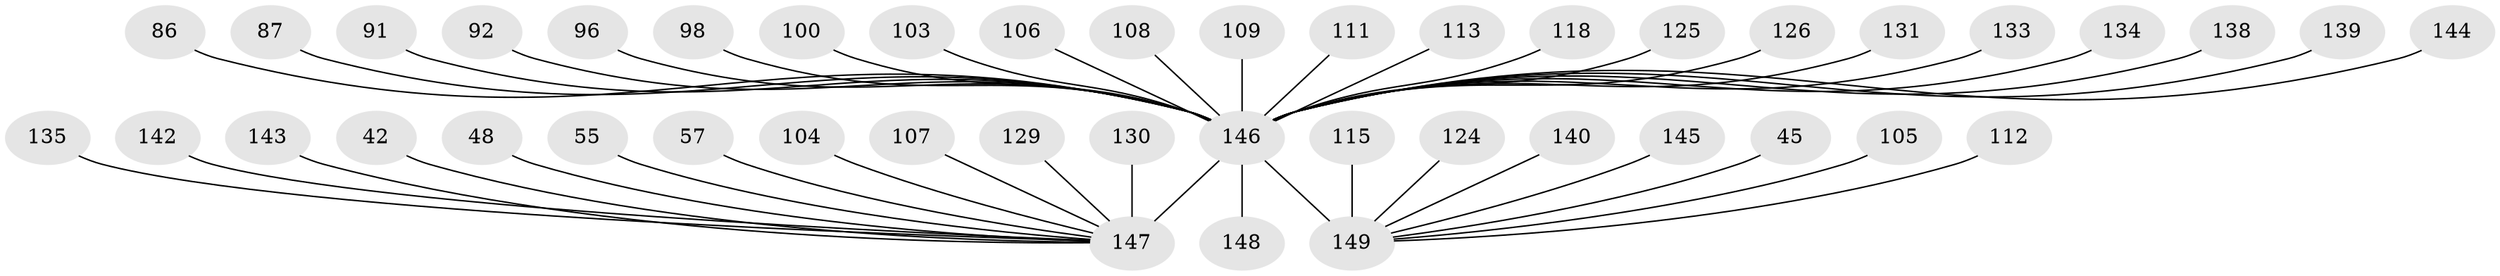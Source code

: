 // original degree distribution, {4: 0.053691275167785234, 37: 0.006711409395973154, 15: 0.006711409395973154, 3: 0.10067114093959731, 16: 0.020134228187919462, 1: 0.5033557046979866, 2: 0.2080536912751678, 5: 0.04697986577181208, 6: 0.03355704697986577, 8: 0.006711409395973154, 9: 0.006711409395973154, 10: 0.006711409395973154}
// Generated by graph-tools (version 1.1) at 2025/51/03/04/25 21:51:11]
// undirected, 44 vertices, 43 edges
graph export_dot {
graph [start="1"]
  node [color=gray90,style=filled];
  42;
  45;
  48;
  55;
  57;
  86;
  87;
  91;
  92;
  96;
  98 [super="+29"];
  100;
  103;
  104;
  105;
  106;
  107 [super="+22"];
  108;
  109 [super="+88+95"];
  111;
  112;
  113 [super="+38"];
  115;
  118;
  124;
  125;
  126 [super="+41"];
  129;
  130;
  131;
  133 [super="+73"];
  134;
  135;
  138;
  139;
  140;
  142;
  143;
  144 [super="+71"];
  145;
  146 [super="+35+56+123+3+68+7+13+25+27+127+30+31+33+37+39+40+43+50+58+64+67+70+77+78+81+83+84+85"];
  147 [super="+114+141+110+137"];
  148;
  149 [super="+136+102+128+132"];
  42 -- 147;
  45 -- 149;
  48 -- 147;
  55 -- 147;
  57 -- 147;
  86 -- 146;
  87 -- 146;
  91 -- 146;
  92 -- 146;
  96 -- 146;
  98 -- 146;
  100 -- 146;
  103 -- 146;
  104 -- 147;
  105 -- 149;
  106 -- 146;
  107 -- 147;
  108 -- 146;
  109 -- 146 [weight=2];
  111 -- 146;
  112 -- 149;
  113 -- 146;
  115 -- 149;
  118 -- 146;
  124 -- 149;
  125 -- 146;
  126 -- 146;
  129 -- 147;
  130 -- 147;
  131 -- 146;
  133 -- 146;
  134 -- 146;
  135 -- 147;
  138 -- 146;
  139 -- 146;
  140 -- 149;
  142 -- 147;
  143 -- 147;
  144 -- 146;
  145 -- 149;
  146 -- 147 [weight=25];
  146 -- 149 [weight=23];
  146 -- 148;
}
